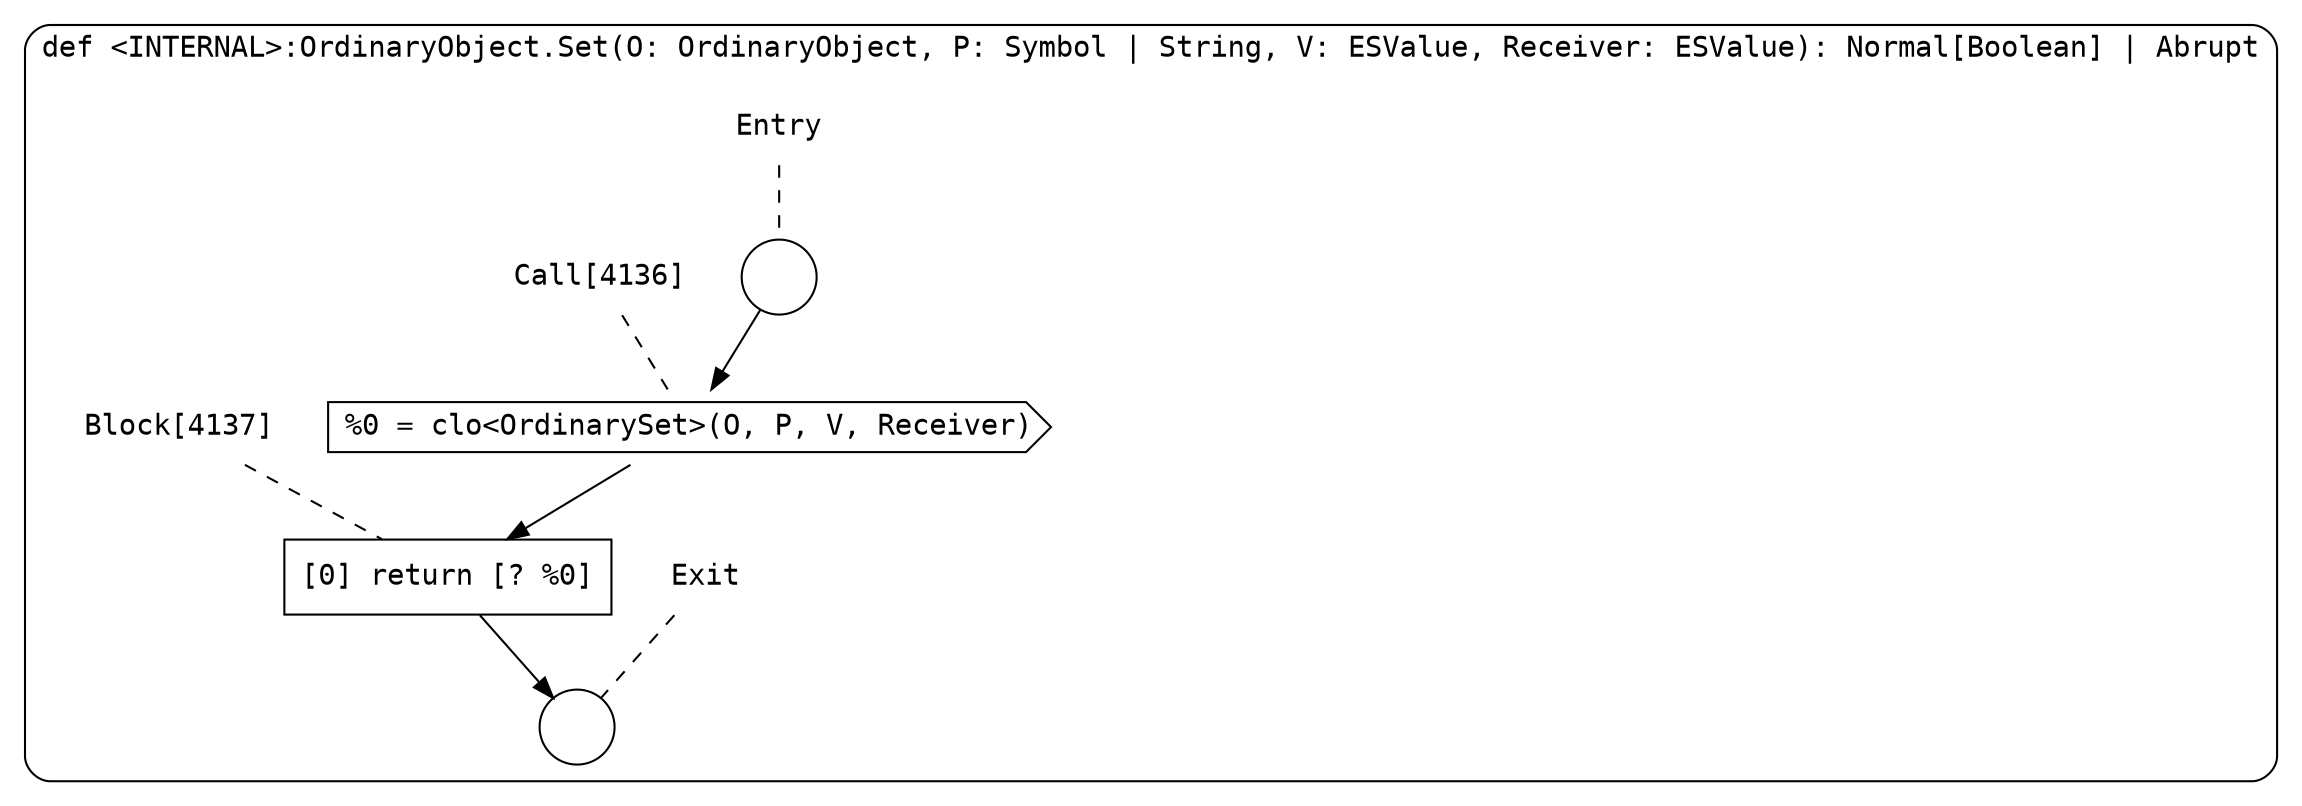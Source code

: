 digraph {
  graph [fontname = "Consolas"]
  node [fontname = "Consolas"]
  edge [fontname = "Consolas"]
  subgraph cluster1065 {
    label = "def <INTERNAL>:OrdinaryObject.Set(O: OrdinaryObject, P: Symbol | String, V: ESValue, Receiver: ESValue): Normal[Boolean] | Abrupt"
    style = rounded
    cluster1065_entry_name [shape=none, label=<<font color="black">Entry</font>>]
    cluster1065_entry_name -> cluster1065_entry [arrowhead=none, color="black", style=dashed]
    cluster1065_entry [shape=circle label=" " color="black" fillcolor="white" style=filled]
    cluster1065_entry -> node4136 [color="black"]
    cluster1065_exit_name [shape=none, label=<<font color="black">Exit</font>>]
    cluster1065_exit_name -> cluster1065_exit [arrowhead=none, color="black", style=dashed]
    cluster1065_exit [shape=circle label=" " color="black" fillcolor="white" style=filled]
    node4136_name [shape=none, label=<<font color="black">Call[4136]</font>>]
    node4136_name -> node4136 [arrowhead=none, color="black", style=dashed]
    node4136 [shape=cds, label=<<font color="black">%0 = clo&lt;OrdinarySet&gt;(O, P, V, Receiver)</font>> color="black" fillcolor="white", style=filled]
    node4136 -> node4137 [color="black"]
    node4137_name [shape=none, label=<<font color="black">Block[4137]</font>>]
    node4137_name -> node4137 [arrowhead=none, color="black", style=dashed]
    node4137 [shape=box, label=<<font color="black">[0] return [? %0]<BR ALIGN="LEFT"/></font>> color="black" fillcolor="white", style=filled]
    node4137 -> cluster1065_exit [color="black"]
  }
}